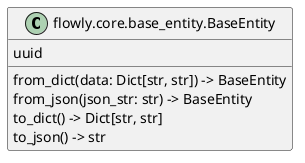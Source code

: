 @startuml classes
set namespaceSeparator none
class "flowly.core.base_entity.BaseEntity" as flowly.core.base_entity.BaseEntity {
  uuid
  from_dict(data: Dict[str, str]) -> BaseEntity
  from_json(json_str: str) -> BaseEntity
  to_dict() -> Dict[str, str]
  to_json() -> str
}
@enduml
